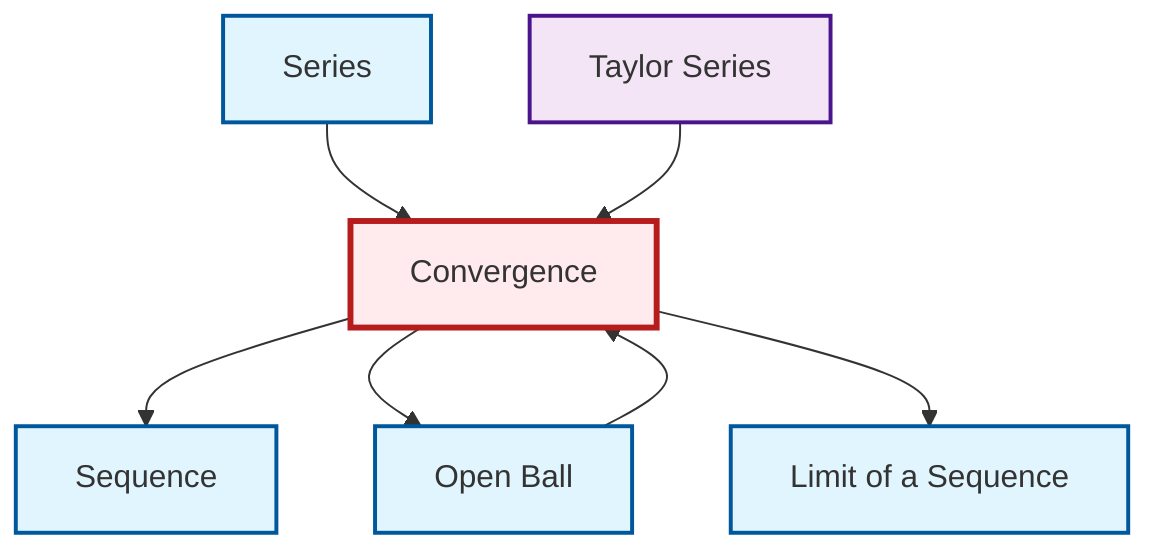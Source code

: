 graph TD
    classDef definition fill:#e1f5fe,stroke:#01579b,stroke-width:2px
    classDef theorem fill:#f3e5f5,stroke:#4a148c,stroke-width:2px
    classDef axiom fill:#fff3e0,stroke:#e65100,stroke-width:2px
    classDef example fill:#e8f5e9,stroke:#1b5e20,stroke-width:2px
    classDef current fill:#ffebee,stroke:#b71c1c,stroke-width:3px
    def-convergence["Convergence"]:::definition
    thm-taylor-series["Taylor Series"]:::theorem
    def-sequence["Sequence"]:::definition
    def-open-ball["Open Ball"]:::definition
    def-limit["Limit of a Sequence"]:::definition
    def-series["Series"]:::definition
    def-series --> def-convergence
    def-convergence --> def-sequence
    def-convergence --> def-open-ball
    def-convergence --> def-limit
    def-open-ball --> def-convergence
    thm-taylor-series --> def-convergence
    class def-convergence current